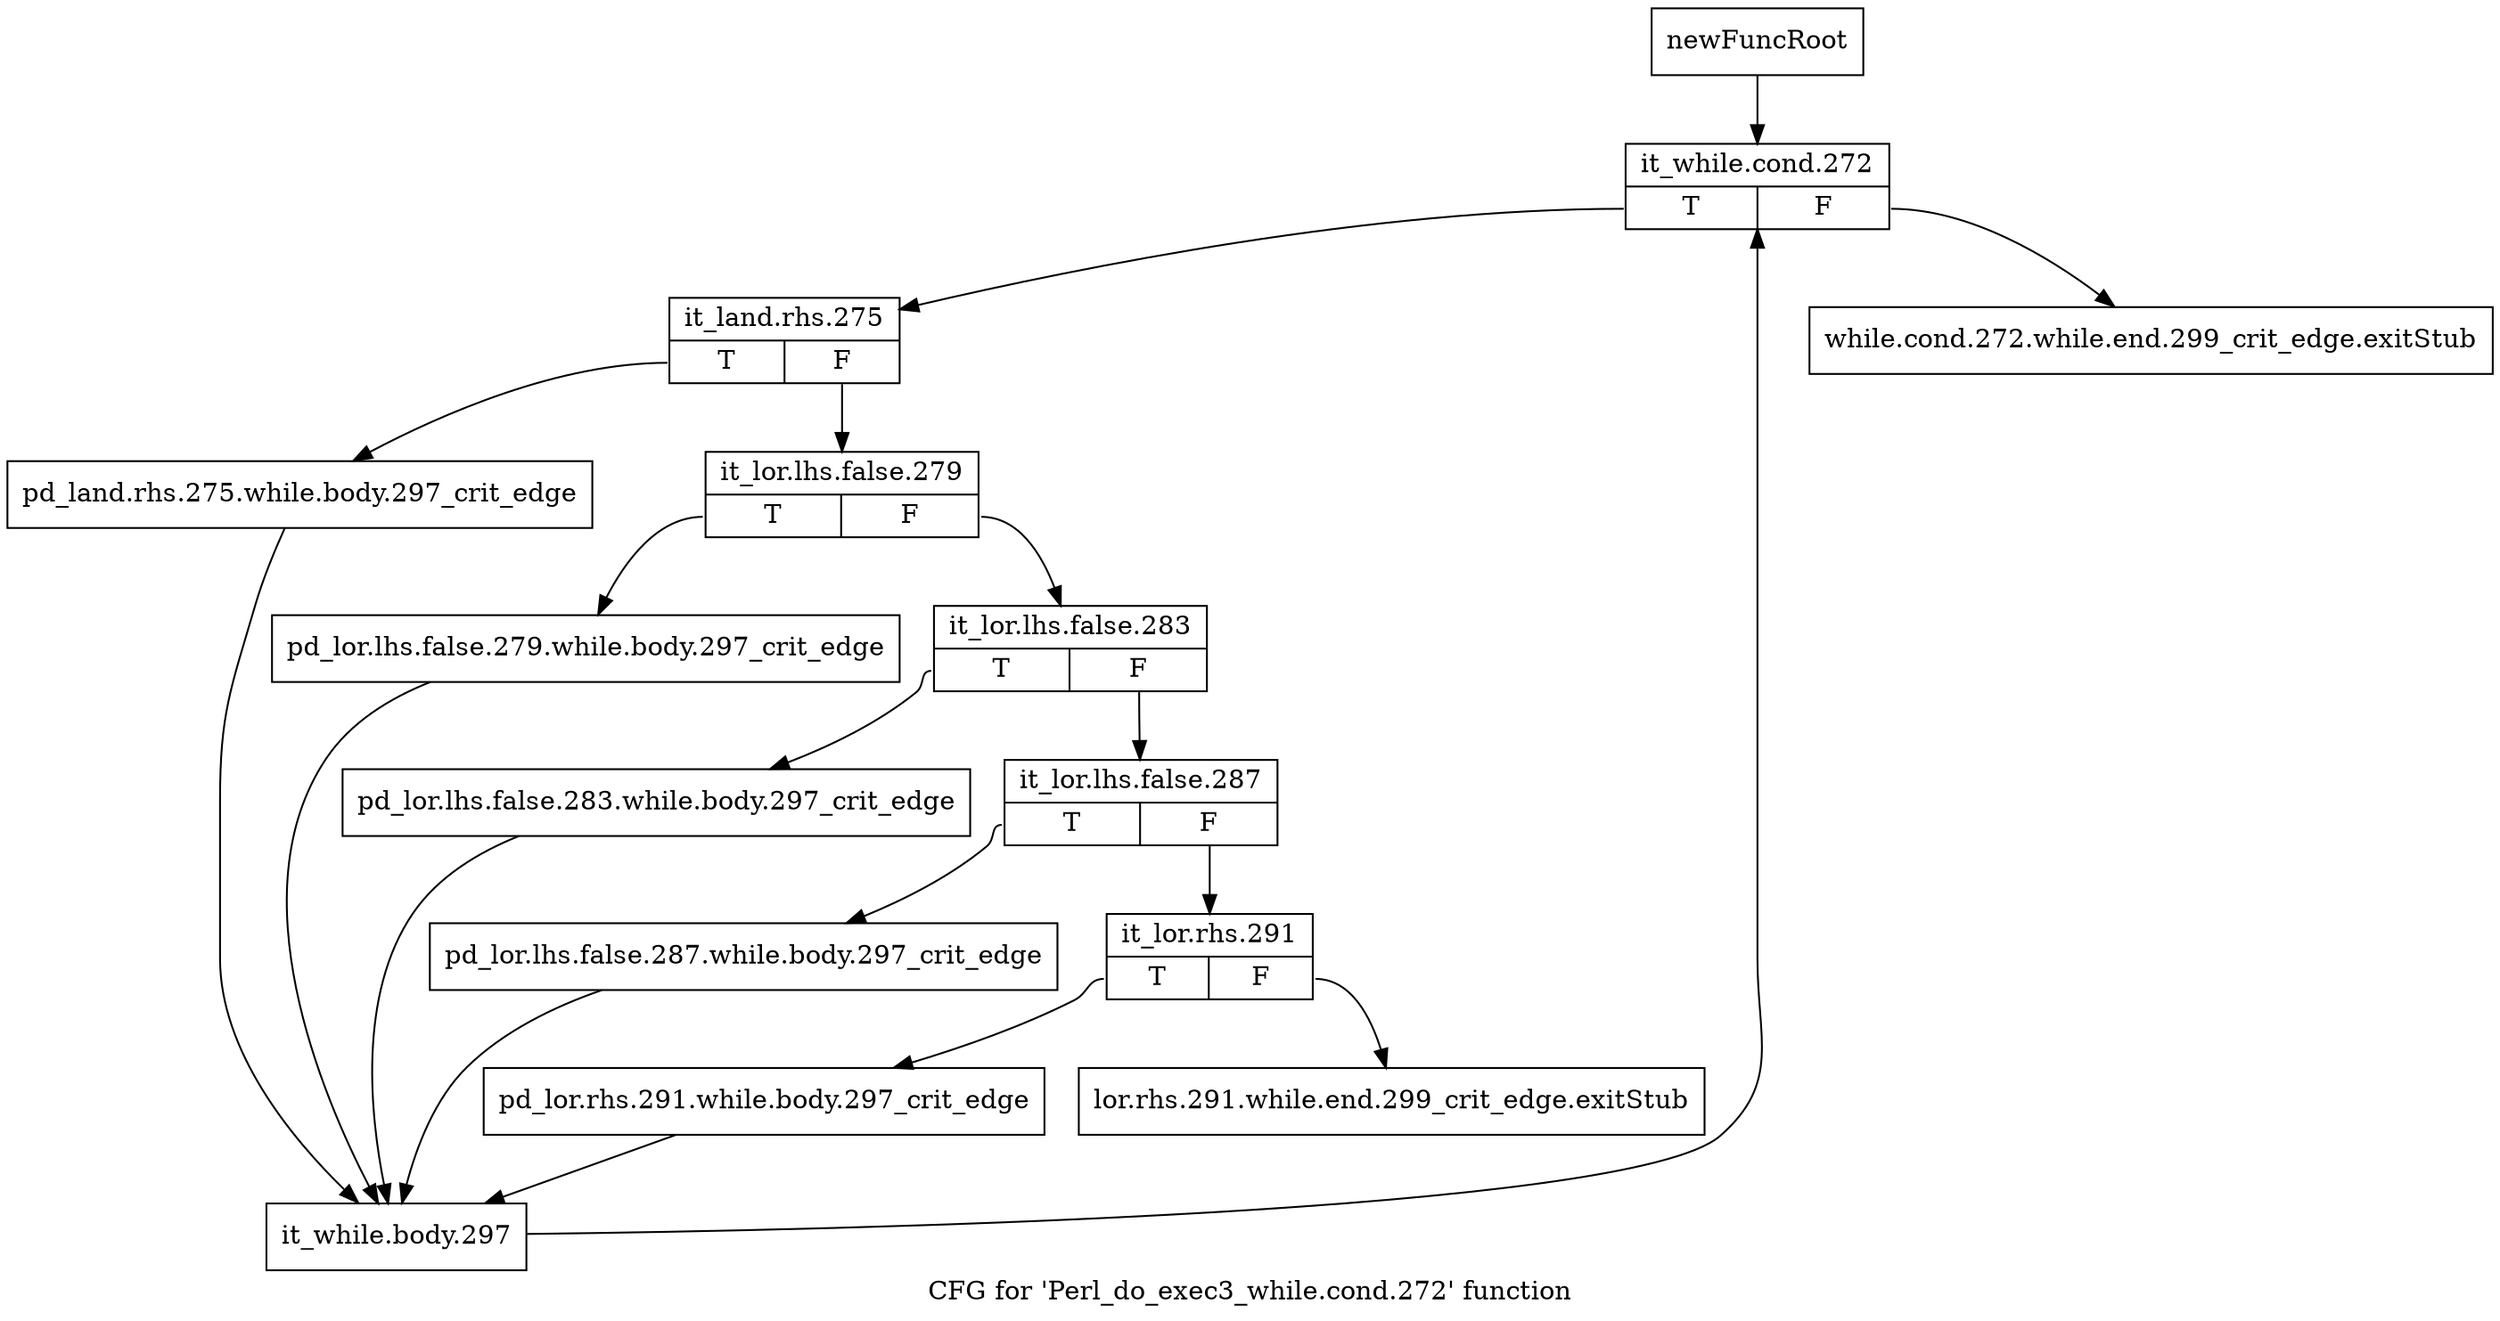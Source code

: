 digraph "CFG for 'Perl_do_exec3_while.cond.272' function" {
	label="CFG for 'Perl_do_exec3_while.cond.272' function";

	Node0x4ae1810 [shape=record,label="{newFuncRoot}"];
	Node0x4ae1810 -> Node0x4ae6600;
	Node0x4ae6560 [shape=record,label="{while.cond.272.while.end.299_crit_edge.exitStub}"];
	Node0x4ae65b0 [shape=record,label="{lor.rhs.291.while.end.299_crit_edge.exitStub}"];
	Node0x4ae6600 [shape=record,label="{it_while.cond.272|{<s0>T|<s1>F}}"];
	Node0x4ae6600:s0 -> Node0x4ae6650;
	Node0x4ae6600:s1 -> Node0x4ae6560;
	Node0x4ae6650 [shape=record,label="{it_land.rhs.275|{<s0>T|<s1>F}}"];
	Node0x4ae6650:s0 -> Node0x4ae6920;
	Node0x4ae6650:s1 -> Node0x4ae66a0;
	Node0x4ae66a0 [shape=record,label="{it_lor.lhs.false.279|{<s0>T|<s1>F}}"];
	Node0x4ae66a0:s0 -> Node0x4ae68d0;
	Node0x4ae66a0:s1 -> Node0x4ae66f0;
	Node0x4ae66f0 [shape=record,label="{it_lor.lhs.false.283|{<s0>T|<s1>F}}"];
	Node0x4ae66f0:s0 -> Node0x4ae6880;
	Node0x4ae66f0:s1 -> Node0x4ae6740;
	Node0x4ae6740 [shape=record,label="{it_lor.lhs.false.287|{<s0>T|<s1>F}}"];
	Node0x4ae6740:s0 -> Node0x4ae6830;
	Node0x4ae6740:s1 -> Node0x4ae6790;
	Node0x4ae6790 [shape=record,label="{it_lor.rhs.291|{<s0>T|<s1>F}}"];
	Node0x4ae6790:s0 -> Node0x4ae67e0;
	Node0x4ae6790:s1 -> Node0x4ae65b0;
	Node0x4ae67e0 [shape=record,label="{pd_lor.rhs.291.while.body.297_crit_edge}"];
	Node0x4ae67e0 -> Node0x4ae6970;
	Node0x4ae6830 [shape=record,label="{pd_lor.lhs.false.287.while.body.297_crit_edge}"];
	Node0x4ae6830 -> Node0x4ae6970;
	Node0x4ae6880 [shape=record,label="{pd_lor.lhs.false.283.while.body.297_crit_edge}"];
	Node0x4ae6880 -> Node0x4ae6970;
	Node0x4ae68d0 [shape=record,label="{pd_lor.lhs.false.279.while.body.297_crit_edge}"];
	Node0x4ae68d0 -> Node0x4ae6970;
	Node0x4ae6920 [shape=record,label="{pd_land.rhs.275.while.body.297_crit_edge}"];
	Node0x4ae6920 -> Node0x4ae6970;
	Node0x4ae6970 [shape=record,label="{it_while.body.297}"];
	Node0x4ae6970 -> Node0x4ae6600;
}
